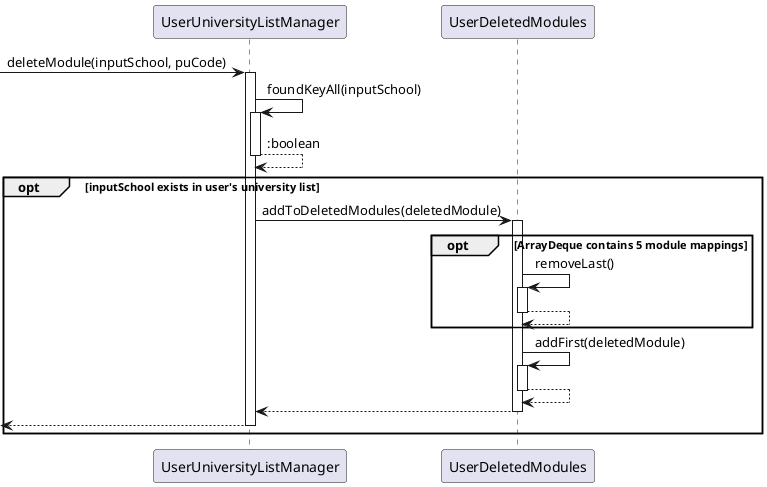 @startuml
'https://plantuml.com/sequence-diagram

-> UserUniversityListManager : deleteModule(inputSchool, puCode)
activate UserUniversityListManager
UserUniversityListManager -> UserUniversityListManager : foundKeyAll(inputSchool)
activate UserUniversityListManager
UserUniversityListManager --> UserUniversityListManager : :boolean
deactivate UserUniversityListManager
opt inputSchool exists in user's university list
UserUniversityListManager -> UserDeletedModules : addToDeletedModules(deletedModule)
activate UserDeletedModules
opt ArrayDeque contains 5 module mappings
UserDeletedModules -> UserDeletedModules : removeLast()
activate UserDeletedModules
UserDeletedModules --> UserDeletedModules
deactivate UserDeletedModules
end
UserDeletedModules -> UserDeletedModules : addFirst(deletedModule)
activate UserDeletedModules
UserDeletedModules --> UserDeletedModules
deactivate UserDeletedModules
UserDeletedModules --> UserUniversityListManager
deactivate UserDeletedModules
<-- UserUniversityListManager
deactivate UserUniversityListManager
end
@enduml